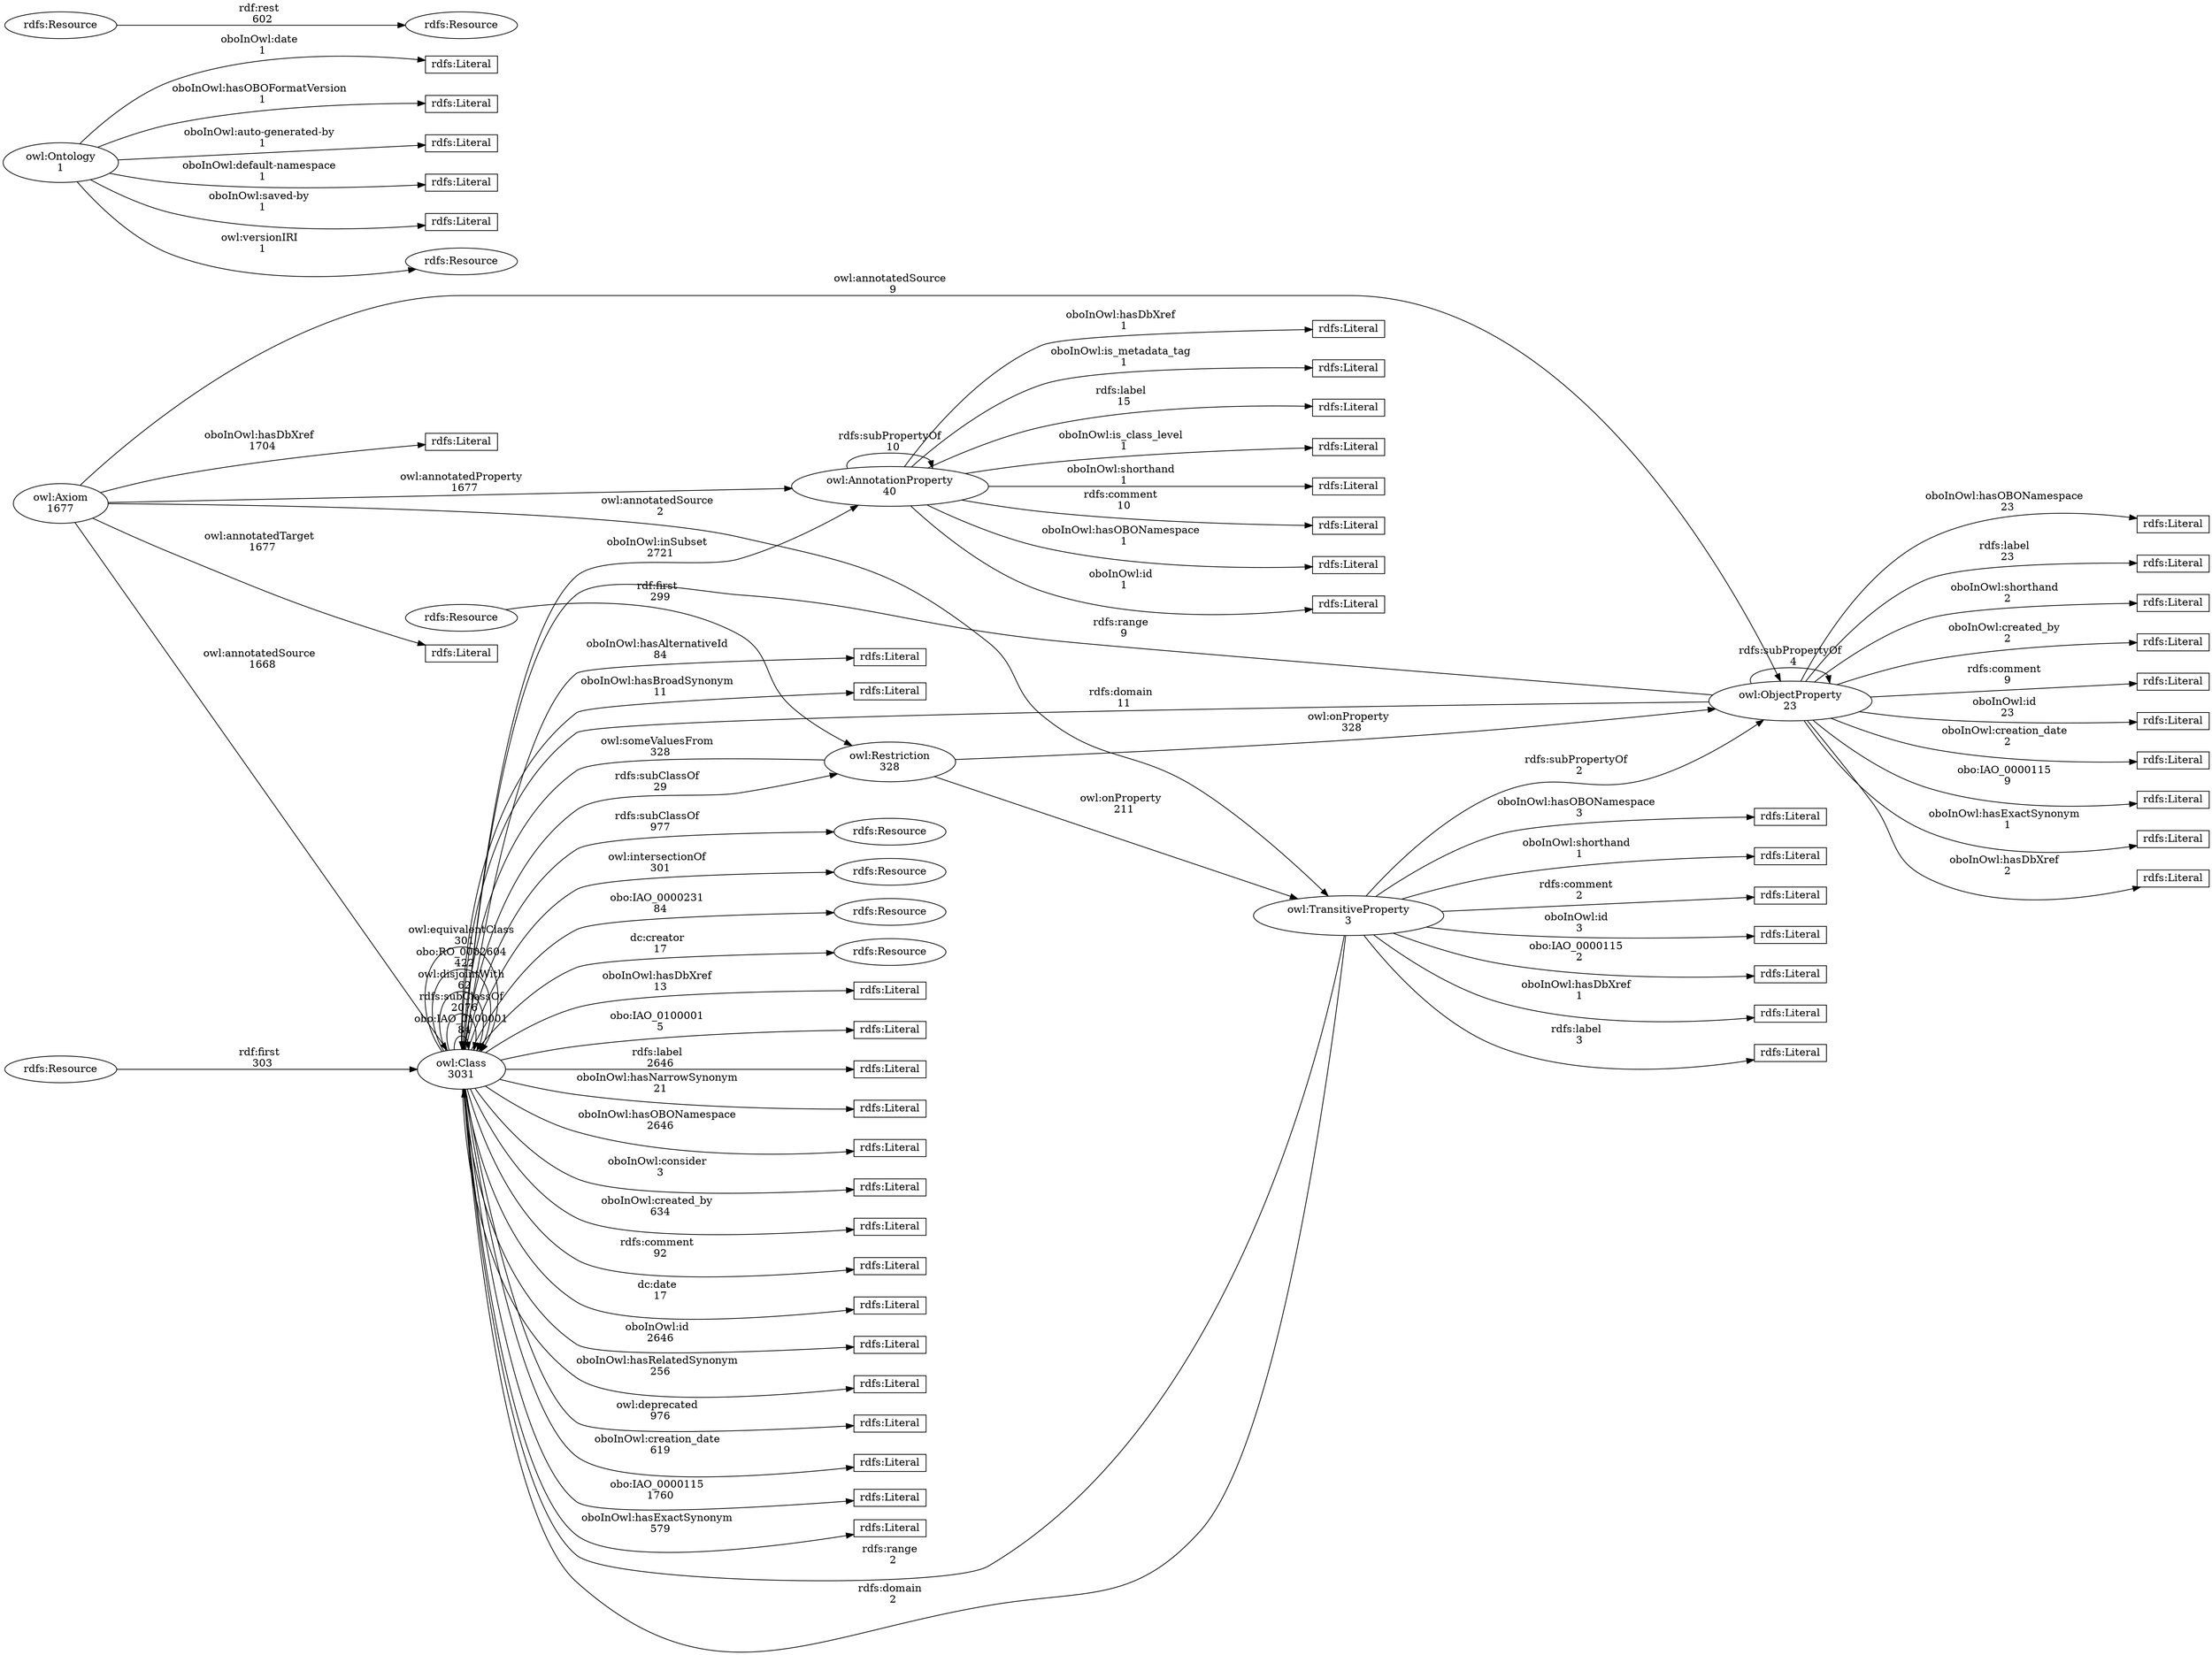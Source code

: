 digraph {
    ranksep=2;
    rankdir="LR";
    charset="utf-8";

    // Class relations with the numbers of edges
    "owl:AnnotationProperty" -> "owl:AnnotationProperty" [ label="rdfs:subPropertyOf\n  10"];
    "owl:AnnotationProperty" -> "rdfs:Literal12" [ label="oboInOwl:hasDbXref\n  1"];
    "owl:AnnotationProperty" -> "rdfs:Literal14" [ label="oboInOwl:is_metadata_tag\n  1"];
    "owl:AnnotationProperty" -> "rdfs:Literal18" [ label="rdfs:label\n  15"];
    "owl:AnnotationProperty" -> "rdfs:Literal20" [ label="oboInOwl:is_class_level\n  1"];
    "owl:AnnotationProperty" -> "rdfs:Literal29" [ label="oboInOwl:shorthand\n  1"];
    "owl:AnnotationProperty" -> "rdfs:Literal37" [ label="rdfs:comment\n  10"];
    "owl:AnnotationProperty" -> "rdfs:Literal4" [ label="oboInOwl:hasOBONamespace\n  1"];
    "owl:AnnotationProperty" -> "rdfs:Literal42" [ label="oboInOwl:id\n  1"];
    "owl:Axiom" -> "owl:AnnotationProperty" [ label="owl:annotatedProperty\n  1677"];
    "owl:Axiom" -> "owl:Class" [ label="owl:annotatedSource\n  1668"];
    "owl:Axiom" -> "owl:ObjectProperty" [ label="owl:annotatedSource\n  9"];
    "owl:Axiom" -> "owl:TransitiveProperty" [ label="owl:annotatedSource\n  2"];
    "owl:Axiom" -> "rdfs:Literal54" [ label="owl:annotatedTarget\n  1677"];
    "owl:Axiom" -> "rdfs:Literal9" [ label="oboInOwl:hasDbXref\n  1704"];
    "owl:Class" -> "owl:AnnotationProperty" [ label="oboInOwl:inSubset\n  2721"];
    "owl:Class" -> "owl:Class" [ label="obo:IAO_0100001\n  84"];
    "owl:Class" -> "owl:Class" [ label="rdfs:subClassOf\n  2076"];
    "owl:Class" -> "owl:Class" [ label="owl:disjointWith\n  62"];
    "owl:Class" -> "owl:Class" [ label="obo:RO_0002604\n  422"];
    "owl:Class" -> "owl:Class" [ label="owl:equivalentClass\n  301"];
    "owl:Class" -> "owl:Restriction" [ label="rdfs:subClassOf\n  29"];
    "owl:Class" -> "rdfs:Literal11" [ label="oboInOwl:hasDbXref\n  13"];
    "owl:Class" -> "rdfs:Literal13" [ label="obo:IAO_0100001\n  5"];
    "owl:Class" -> "rdfs:Literal17" [ label="rdfs:label\n  2646"];
    "owl:Class" -> "rdfs:Literal21" [ label="oboInOwl:hasNarrowSynonym\n  21"];
    "owl:Class" -> "rdfs:Literal3" [ label="oboInOwl:hasOBONamespace\n  2646"];
    "owl:Class" -> "rdfs:Literal30" [ label="oboInOwl:consider\n  3"];
    "owl:Class" -> "rdfs:Literal33" [ label="oboInOwl:created_by\n  634"];
    "owl:Class" -> "rdfs:Literal36" [ label="rdfs:comment\n  92"];
    "owl:Class" -> "rdfs:Literal38" [ label="dc:date\n  17"];
    "owl:Class" -> "rdfs:Literal41" [ label="oboInOwl:id\n  2646"];
    "owl:Class" -> "rdfs:Literal45" [ label="oboInOwl:hasRelatedSynonym\n  256"];
    "owl:Class" -> "rdfs:Literal46" [ label="owl:deprecated\n  976"];
    "owl:Class" -> "rdfs:Literal48" [ label="oboInOwl:creation_date\n  619"];
    "owl:Class" -> "rdfs:Literal51" [ label="obo:IAO_0000115\n  1760"];
    "owl:Class" -> "rdfs:Literal57" [ label="oboInOwl:hasExactSynonym\n  579"];
    "owl:Class" -> "rdfs:Literal6" [ label="oboInOwl:hasAlternativeId\n  84"];
    "owl:Class" -> "rdfs:Literal7" [ label="oboInOwl:hasBroadSynonym\n  11"];
    "owl:Class" -> "rdfs:Resource22" [ label="rdfs:subClassOf\n  977"];
    "owl:Class" -> "rdfs:Resource43" [ label="owl:intersectionOf\n  301"];
    "owl:Class" -> "rdfs:Resource44" [ label="obo:IAO_0000231\n  84"];
    "owl:Class" -> "rdfs:Resource5" [ label="dc:creator\n  17"];
    "owl:ObjectProperty" -> "owl:Class" [ label="rdfs:range\n  9"];
    "owl:ObjectProperty" -> "owl:Class" [ label="rdfs:domain\n  11"];
    "owl:ObjectProperty" -> "owl:ObjectProperty" [ label="rdfs:subPropertyOf\n  4"];
    "owl:ObjectProperty" -> "rdfs:Literal1" [ label="oboInOwl:hasOBONamespace\n  23"];
    "owl:ObjectProperty" -> "rdfs:Literal15" [ label="rdfs:label\n  23"];
    "owl:ObjectProperty" -> "rdfs:Literal27" [ label="oboInOwl:shorthand\n  2"];
    "owl:ObjectProperty" -> "rdfs:Literal32" [ label="oboInOwl:created_by\n  2"];
    "owl:ObjectProperty" -> "rdfs:Literal34" [ label="rdfs:comment\n  9"];
    "owl:ObjectProperty" -> "rdfs:Literal39" [ label="oboInOwl:id\n  23"];
    "owl:ObjectProperty" -> "rdfs:Literal47" [ label="oboInOwl:creation_date\n  2"];
    "owl:ObjectProperty" -> "rdfs:Literal49" [ label="obo:IAO_0000115\n  9"];
    "owl:ObjectProperty" -> "rdfs:Literal56" [ label="oboInOwl:hasExactSynonym\n  1"];
    "owl:ObjectProperty" -> "rdfs:Literal8" [ label="oboInOwl:hasDbXref\n  2"];
    "owl:Ontology" -> "rdfs:Literal19" [ label="oboInOwl:date\n  1"];
    "owl:Ontology" -> "rdfs:Literal23" [ label="oboInOwl:hasOBOFormatVersion\n  1"];
    "owl:Ontology" -> "rdfs:Literal26" [ label="oboInOwl:auto-generated-by\n  1"];
    "owl:Ontology" -> "rdfs:Literal31" [ label="oboInOwl:default-namespace\n  1"];
    "owl:Ontology" -> "rdfs:Literal58" [ label="oboInOwl:saved-by\n  1"];
    "owl:Ontology" -> "rdfs:Resource55" [ label="owl:versionIRI\n  1"];
    "owl:Restriction" -> "owl:Class" [ label="owl:someValuesFrom\n  328"];
    "owl:Restriction" -> "owl:ObjectProperty" [ label="owl:onProperty\n  328"];
    "owl:Restriction" -> "owl:TransitiveProperty" [ label="owl:onProperty\n  211"];
    "owl:TransitiveProperty" -> "owl:Class" [ label="rdfs:range\n  2"];
    "owl:TransitiveProperty" -> "owl:Class" [ label="rdfs:domain\n  2"];
    "owl:TransitiveProperty" -> "owl:ObjectProperty" [ label="rdfs:subPropertyOf\n  2"];
    "owl:TransitiveProperty" -> "rdfs:Literal10" [ label="oboInOwl:hasDbXref\n  1"];
    "owl:TransitiveProperty" -> "rdfs:Literal16" [ label="rdfs:label\n  3"];
    "owl:TransitiveProperty" -> "rdfs:Literal2" [ label="oboInOwl:hasOBONamespace\n  3"];
    "owl:TransitiveProperty" -> "rdfs:Literal28" [ label="oboInOwl:shorthand\n  1"];
    "owl:TransitiveProperty" -> "rdfs:Literal35" [ label="rdfs:comment\n  2"];
    "owl:TransitiveProperty" -> "rdfs:Literal40" [ label="oboInOwl:id\n  3"];
    "owl:TransitiveProperty" -> "rdfs:Literal50" [ label="obo:IAO_0000115\n  2"];
    "rdfs:Resource24" -> "owl:Restriction" [ label="rdf:first\n  299"];
    "rdfs:Resource25" -> "owl:Class" [ label="rdf:first\n  303"];
    "rdfs:Resource52" -> "rdfs:Resource53" [ label="rdf:rest\n  602"];

    // The number of entities
    "owl:AnnotationProperty" [ label="owl:AnnotationProperty\n40" ] ;
    "owl:Axiom" [ label="owl:Axiom\n1677" ] ;
    "owl:Class" [ label="owl:Class\n3031" ] ;
    "owl:ObjectProperty" [ label="owl:ObjectProperty\n23" ] ;
    "owl:Ontology" [ label="owl:Ontology\n1" ] ;
    "owl:Restriction" [ label="owl:Restriction\n328" ] ;
    "owl:TransitiveProperty" [ label="owl:TransitiveProperty\n3" ] ;
    "rdfs:Literal1" [ label="rdfs:Literal", shape=box, height=0.3 ] ;
    "rdfs:Literal10" [ label="rdfs:Literal", shape=box, height=0.3 ] ;
    "rdfs:Literal11" [ label="rdfs:Literal", shape=box, height=0.3 ] ;
    "rdfs:Literal12" [ label="rdfs:Literal", shape=box, height=0.3 ] ;
    "rdfs:Literal13" [ label="rdfs:Literal", shape=box, height=0.3 ] ;
    "rdfs:Literal14" [ label="rdfs:Literal", shape=box, height=0.3 ] ;
    "rdfs:Literal15" [ label="rdfs:Literal", shape=box, height=0.3 ] ;
    "rdfs:Literal16" [ label="rdfs:Literal", shape=box, height=0.3 ] ;
    "rdfs:Literal17" [ label="rdfs:Literal", shape=box, height=0.3 ] ;
    "rdfs:Literal18" [ label="rdfs:Literal", shape=box, height=0.3 ] ;
    "rdfs:Literal19" [ label="rdfs:Literal", shape=box, height=0.3 ] ;
    "rdfs:Literal2" [ label="rdfs:Literal", shape=box, height=0.3 ] ;
    "rdfs:Literal20" [ label="rdfs:Literal", shape=box, height=0.3 ] ;
    "rdfs:Literal21" [ label="rdfs:Literal", shape=box, height=0.3 ] ;
    "rdfs:Literal23" [ label="rdfs:Literal", shape=box, height=0.3 ] ;
    "rdfs:Literal26" [ label="rdfs:Literal", shape=box, height=0.3 ] ;
    "rdfs:Literal27" [ label="rdfs:Literal", shape=box, height=0.3 ] ;
    "rdfs:Literal28" [ label="rdfs:Literal", shape=box, height=0.3 ] ;
    "rdfs:Literal29" [ label="rdfs:Literal", shape=box, height=0.3 ] ;
    "rdfs:Literal3" [ label="rdfs:Literal", shape=box, height=0.3 ] ;
    "rdfs:Literal30" [ label="rdfs:Literal", shape=box, height=0.3 ] ;
    "rdfs:Literal31" [ label="rdfs:Literal", shape=box, height=0.3 ] ;
    "rdfs:Literal32" [ label="rdfs:Literal", shape=box, height=0.3 ] ;
    "rdfs:Literal33" [ label="rdfs:Literal", shape=box, height=0.3 ] ;
    "rdfs:Literal34" [ label="rdfs:Literal", shape=box, height=0.3 ] ;
    "rdfs:Literal35" [ label="rdfs:Literal", shape=box, height=0.3 ] ;
    "rdfs:Literal36" [ label="rdfs:Literal", shape=box, height=0.3 ] ;
    "rdfs:Literal37" [ label="rdfs:Literal", shape=box, height=0.3 ] ;
    "rdfs:Literal38" [ label="rdfs:Literal", shape=box, height=0.3 ] ;
    "rdfs:Literal39" [ label="rdfs:Literal", shape=box, height=0.3 ] ;
    "rdfs:Literal4" [ label="rdfs:Literal", shape=box, height=0.3 ] ;
    "rdfs:Literal40" [ label="rdfs:Literal", shape=box, height=0.3 ] ;
    "rdfs:Literal41" [ label="rdfs:Literal", shape=box, height=0.3 ] ;
    "rdfs:Literal42" [ label="rdfs:Literal", shape=box, height=0.3 ] ;
    "rdfs:Literal45" [ label="rdfs:Literal", shape=box, height=0.3 ] ;
    "rdfs:Literal46" [ label="rdfs:Literal", shape=box, height=0.3 ] ;
    "rdfs:Literal47" [ label="rdfs:Literal", shape=box, height=0.3 ] ;
    "rdfs:Literal48" [ label="rdfs:Literal", shape=box, height=0.3 ] ;
    "rdfs:Literal49" [ label="rdfs:Literal", shape=box, height=0.3 ] ;
    "rdfs:Literal50" [ label="rdfs:Literal", shape=box, height=0.3 ] ;
    "rdfs:Literal51" [ label="rdfs:Literal", shape=box, height=0.3 ] ;
    "rdfs:Literal54" [ label="rdfs:Literal", shape=box, height=0.3 ] ;
    "rdfs:Literal56" [ label="rdfs:Literal", shape=box, height=0.3 ] ;
    "rdfs:Literal57" [ label="rdfs:Literal", shape=box, height=0.3 ] ;
    "rdfs:Literal58" [ label="rdfs:Literal", shape=box, height=0.3 ] ;
    "rdfs:Literal6" [ label="rdfs:Literal", shape=box, height=0.3 ] ;
    "rdfs:Literal7" [ label="rdfs:Literal", shape=box, height=0.3 ] ;
    "rdfs:Literal8" [ label="rdfs:Literal", shape=box, height=0.3 ] ;
    "rdfs:Literal9" [ label="rdfs:Literal", shape=box, height=0.3 ] ;
    "rdfs:Resource22" [ label="rdfs:Resource" ] ;
    "rdfs:Resource24" [ label="rdfs:Resource" ] ;
    "rdfs:Resource25" [ label="rdfs:Resource" ] ;
    "rdfs:Resource43" [ label="rdfs:Resource" ] ;
    "rdfs:Resource44" [ label="rdfs:Resource" ] ;
    "rdfs:Resource5" [ label="rdfs:Resource" ] ;
    "rdfs:Resource52" [ label="rdfs:Resource" ] ;
    "rdfs:Resource53" [ label="rdfs:Resource" ] ;
    "rdfs:Resource55" [ label="rdfs:Resource" ] ;

}
